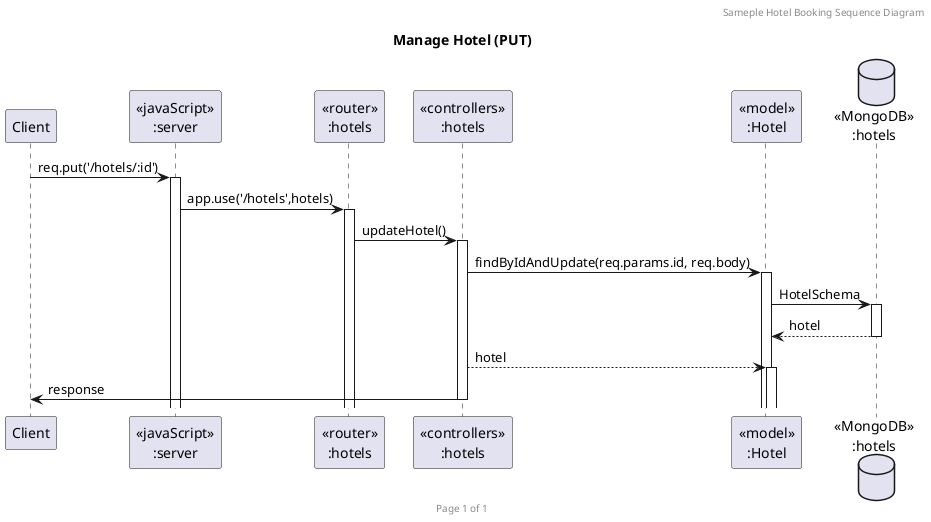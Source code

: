 @startuml Manage Hotel (PUT)

header Sameple Hotel Booking Sequence Diagram
footer Page %page% of %lastpage%
title "Manage Hotel (PUT)"

participant "Client" as client
participant "<<javaScript>>\n:server" as server
participant "<<router>>\n:hotels" as routerHotels
participant "<<controllers>>\n:hotels" as controllersHotels
participant "<<model>>\n:Hotel" as modelHotel
database "<<MongoDB>>\n:hotels" as HotelsDatabase

client->server ++:req.put('/hotels/:id')
server->routerHotels ++:app.use('/hotels',hotels)
routerHotels -> controllersHotels ++:updateHotel()
controllersHotels->modelHotel ++:findByIdAndUpdate(req.params.id, req.body)
modelHotel ->HotelsDatabase ++: HotelSchema
HotelsDatabase --> modelHotel --: hotel
controllersHotels --> modelHotel ++:hotel
controllersHotels->client --:response

@enduml
